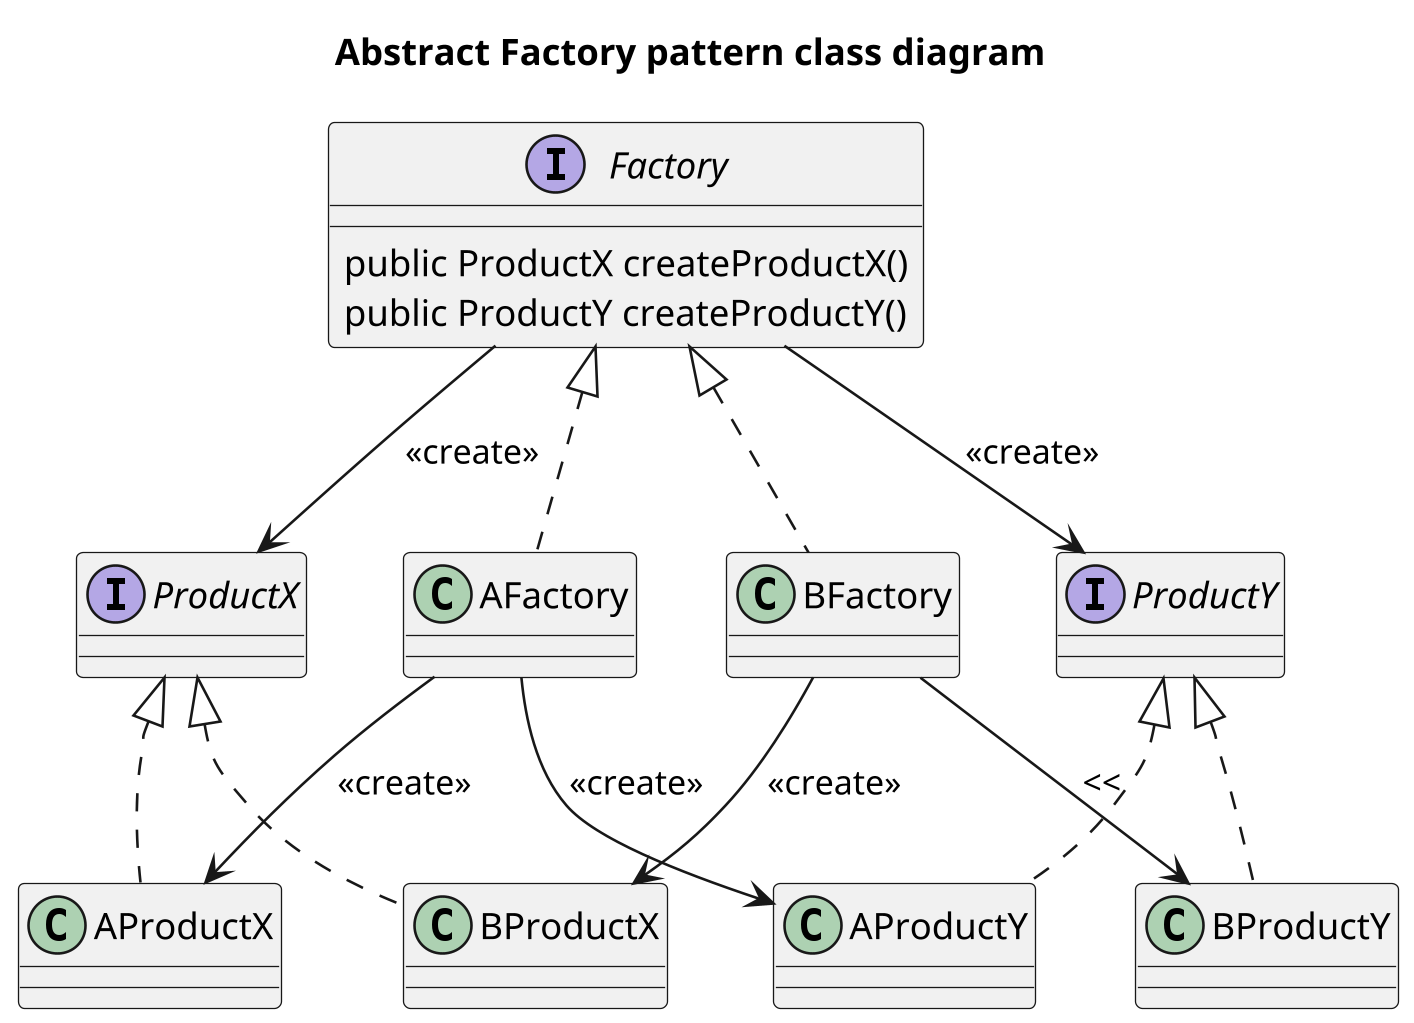 @startuml
scale 1024 height
title Abstract Factory pattern class diagram

interface ProductX
interface ProductY
interface Factory {
    public ProductX createProductX()
    public ProductY createProductY()
}
class AProductX
class BProductX
class AProductY
class BProductY
class AFactory
class BFactory

Factory <|.. AFactory
Factory <|.. BFactory
ProductX <|.. AProductX
ProductX <|.. BProductX
ProductY <|.. AProductY
ProductY <|.. BProductY

Factory -> ProductX: <<create>>
Factory -> ProductY: <<create>>
AFactory --> AProductX: <<create>>
AFactory --> AProductY: <<create>>
BFactory --> BProductX: <<create>>
BFactory --> BProductY: <<